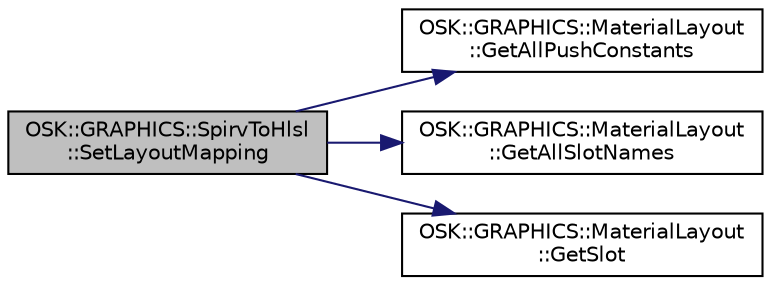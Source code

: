 digraph "OSK::GRAPHICS::SpirvToHlsl::SetLayoutMapping"
{
 // LATEX_PDF_SIZE
  edge [fontname="Helvetica",fontsize="10",labelfontname="Helvetica",labelfontsize="10"];
  node [fontname="Helvetica",fontsize="10",shape=record];
  rankdir="LR";
  Node1 [label="OSK::GRAPHICS::SpirvToHlsl\l::SetLayoutMapping",height=0.2,width=0.4,color="black", fillcolor="grey75", style="filled", fontcolor="black",tooltip="Se establece qué registros ocupará cada"];
  Node1 -> Node2 [color="midnightblue",fontsize="10",style="solid"];
  Node2 [label="OSK::GRAPHICS::MaterialLayout\l::GetAllPushConstants",height=0.2,width=0.4,color="black", fillcolor="white", style="filled",URL="$class_o_s_k_1_1_g_r_a_p_h_i_c_s_1_1_material_layout.html#aeb38d6651a3696756da72767b802913a",tooltip="Devuelve todos los slots push constants registrados."];
  Node1 -> Node3 [color="midnightblue",fontsize="10",style="solid"];
  Node3 [label="OSK::GRAPHICS::MaterialLayout\l::GetAllSlotNames",height=0.2,width=0.4,color="black", fillcolor="white", style="filled",URL="$class_o_s_k_1_1_g_r_a_p_h_i_c_s_1_1_material_layout.html#a82de8efeace9ce18733634fb7c1cc8a3",tooltip="Obtiene los nombres de todos los slots registrados en el layout."];
  Node1 -> Node4 [color="midnightblue",fontsize="10",style="solid"];
  Node4 [label="OSK::GRAPHICS::MaterialLayout\l::GetSlot",height=0.2,width=0.4,color="black", fillcolor="white", style="filled",URL="$class_o_s_k_1_1_g_r_a_p_h_i_c_s_1_1_material_layout.html#a7a1845df7f0113a0285adfbea469df90",tooltip="Obtiene el slot con el nombre dado, si existe."];
}
